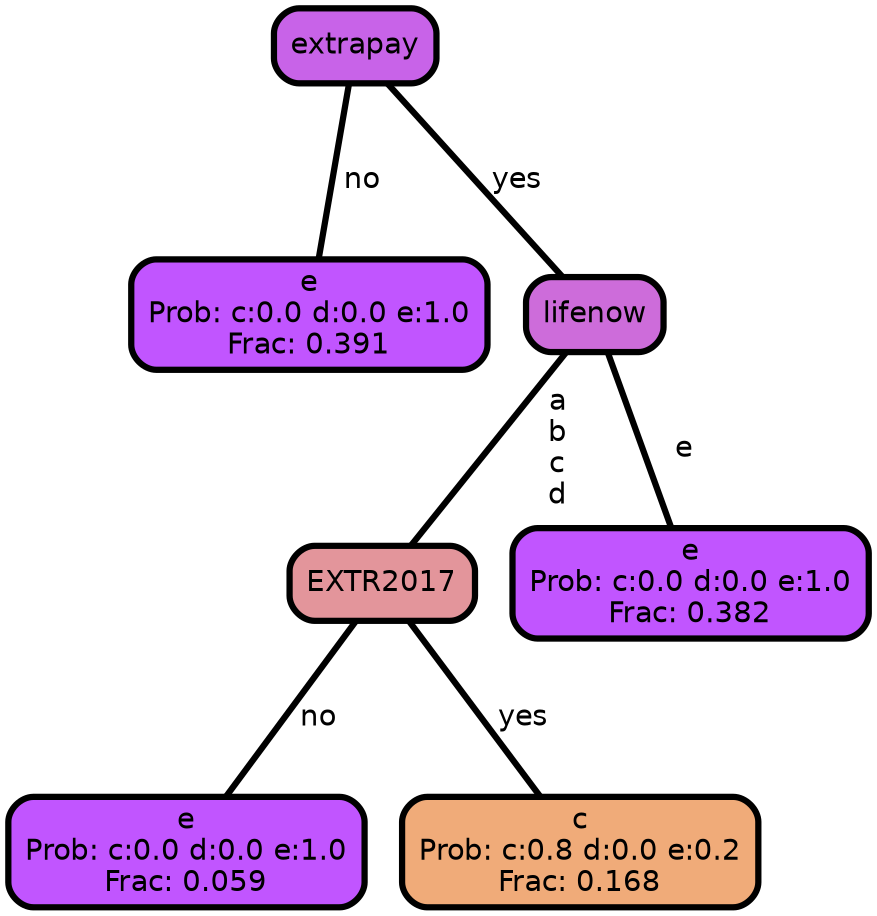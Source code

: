 graph Tree {
node [shape=box, style="filled, rounded",color="black",penwidth="3",fontcolor="black",                 fontname=helvetica] ;
graph [ranksep="0 equally", splines=straight,                 bgcolor=transparent, dpi=200] ;
edge [fontname=helvetica, color=black] ;
0 [label="e
Prob: c:0.0 d:0.0 e:1.0
Frac: 0.391", fillcolor="#c155ff"] ;
1 [label="extrapay", fillcolor="#c863e8"] ;
2 [label="e
Prob: c:0.0 d:0.0 e:1.0
Frac: 0.059", fillcolor="#c155ff"] ;
3 [label="EXTR2017", fillcolor="#e3959b"] ;
4 [label="c
Prob: c:0.8 d:0.0 e:0.2
Frac: 0.168", fillcolor="#f0ab79"] ;
5 [label="lifenow", fillcolor="#cd6cda"] ;
6 [label="e
Prob: c:0.0 d:0.0 e:1.0
Frac: 0.382", fillcolor="#c155ff"] ;
1 -- 0 [label=" no",penwidth=3] ;
1 -- 5 [label=" yes",penwidth=3] ;
3 -- 2 [label=" no",penwidth=3] ;
3 -- 4 [label=" yes",penwidth=3] ;
5 -- 3 [label=" a\n b\n c\n d",penwidth=3] ;
5 -- 6 [label=" e",penwidth=3] ;
{rank = same;}}